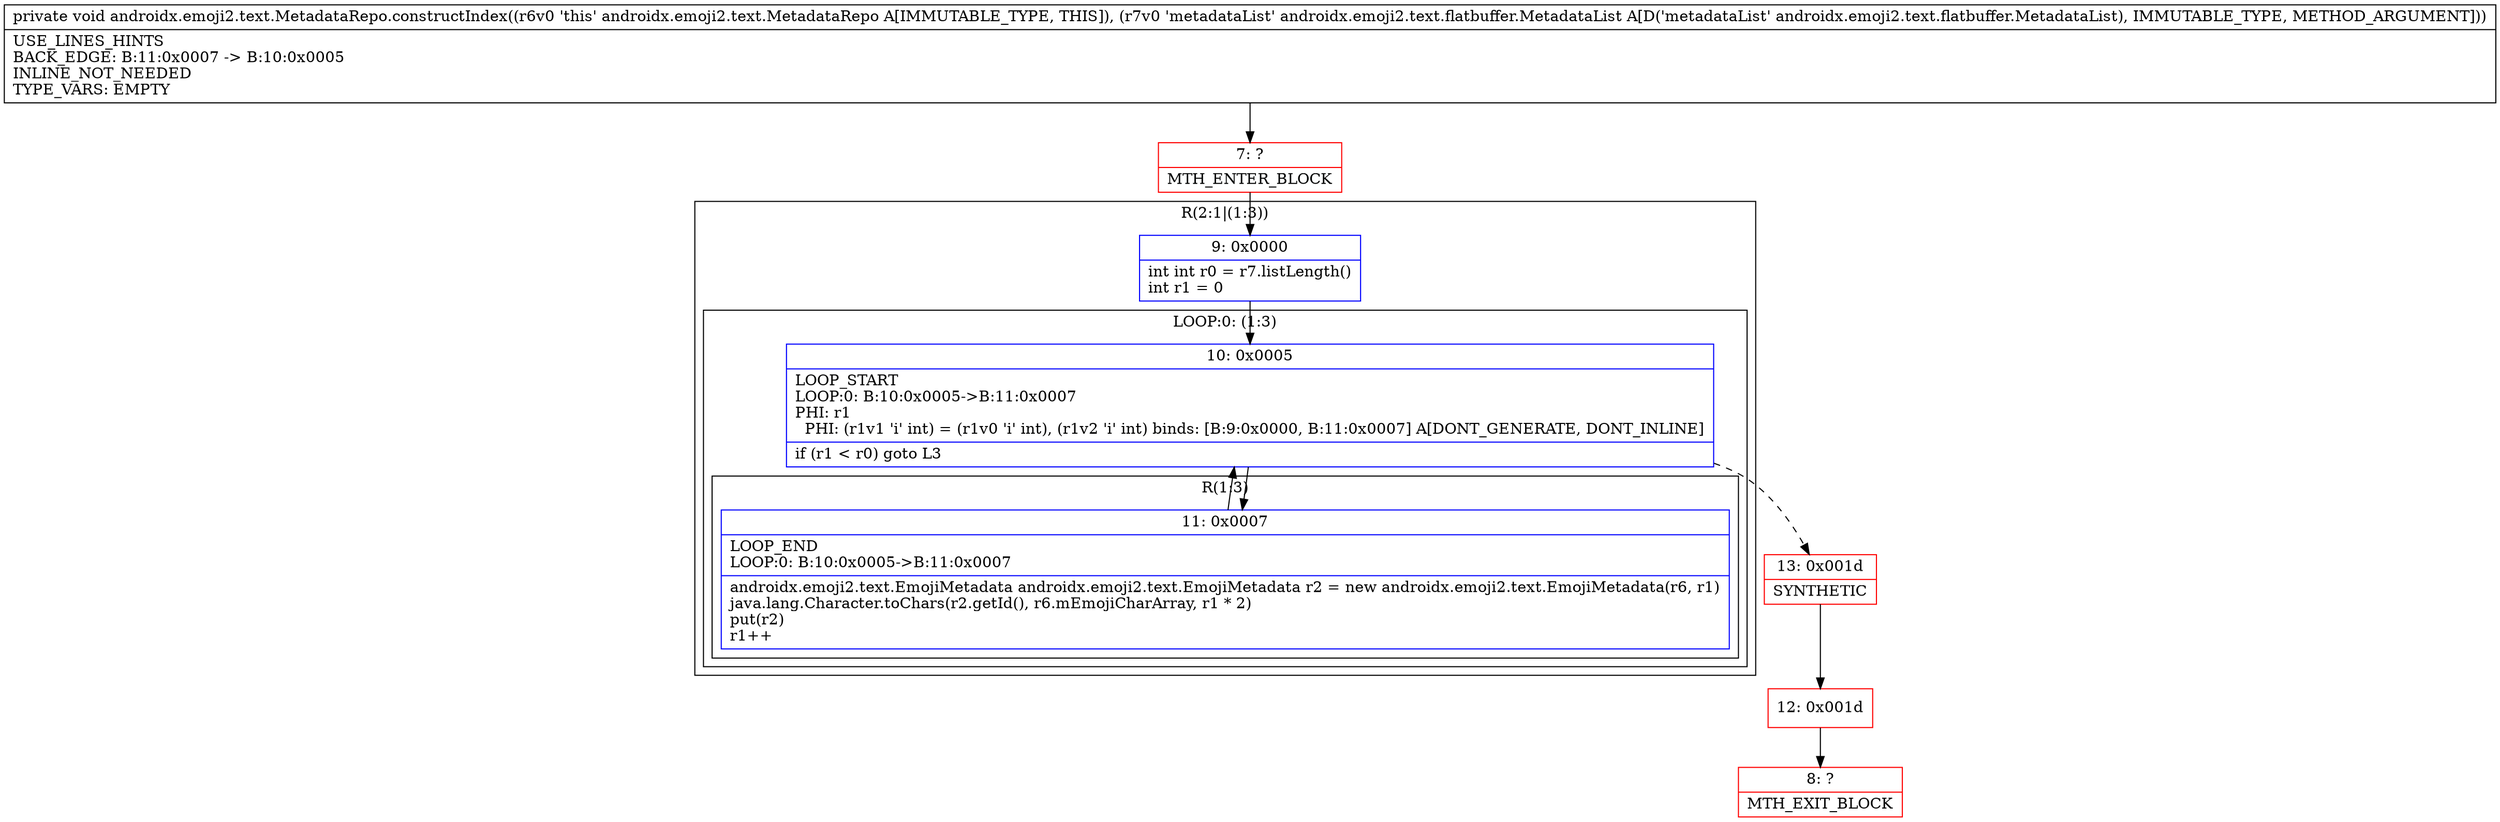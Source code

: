 digraph "CFG forandroidx.emoji2.text.MetadataRepo.constructIndex(Landroidx\/emoji2\/text\/flatbuffer\/MetadataList;)V" {
subgraph cluster_Region_2055394811 {
label = "R(2:1|(1:3))";
node [shape=record,color=blue];
Node_9 [shape=record,label="{9\:\ 0x0000|int int r0 = r7.listLength()\lint r1 = 0\l}"];
subgraph cluster_LoopRegion_1846085421 {
label = "LOOP:0: (1:3)";
node [shape=record,color=blue];
Node_10 [shape=record,label="{10\:\ 0x0005|LOOP_START\lLOOP:0: B:10:0x0005\-\>B:11:0x0007\lPHI: r1 \l  PHI: (r1v1 'i' int) = (r1v0 'i' int), (r1v2 'i' int) binds: [B:9:0x0000, B:11:0x0007] A[DONT_GENERATE, DONT_INLINE]\l|if (r1 \< r0) goto L3\l}"];
subgraph cluster_Region_1661786847 {
label = "R(1:3)";
node [shape=record,color=blue];
Node_11 [shape=record,label="{11\:\ 0x0007|LOOP_END\lLOOP:0: B:10:0x0005\-\>B:11:0x0007\l|androidx.emoji2.text.EmojiMetadata androidx.emoji2.text.EmojiMetadata r2 = new androidx.emoji2.text.EmojiMetadata(r6, r1)\ljava.lang.Character.toChars(r2.getId(), r6.mEmojiCharArray, r1 * 2)\lput(r2)\lr1++\l}"];
}
}
}
Node_7 [shape=record,color=red,label="{7\:\ ?|MTH_ENTER_BLOCK\l}"];
Node_13 [shape=record,color=red,label="{13\:\ 0x001d|SYNTHETIC\l}"];
Node_12 [shape=record,color=red,label="{12\:\ 0x001d}"];
Node_8 [shape=record,color=red,label="{8\:\ ?|MTH_EXIT_BLOCK\l}"];
MethodNode[shape=record,label="{private void androidx.emoji2.text.MetadataRepo.constructIndex((r6v0 'this' androidx.emoji2.text.MetadataRepo A[IMMUTABLE_TYPE, THIS]), (r7v0 'metadataList' androidx.emoji2.text.flatbuffer.MetadataList A[D('metadataList' androidx.emoji2.text.flatbuffer.MetadataList), IMMUTABLE_TYPE, METHOD_ARGUMENT]))  | USE_LINES_HINTS\lBACK_EDGE: B:11:0x0007 \-\> B:10:0x0005\lINLINE_NOT_NEEDED\lTYPE_VARS: EMPTY\l}"];
MethodNode -> Node_7;Node_9 -> Node_10;
Node_10 -> Node_11;
Node_10 -> Node_13[style=dashed];
Node_11 -> Node_10;
Node_7 -> Node_9;
Node_13 -> Node_12;
Node_12 -> Node_8;
}

